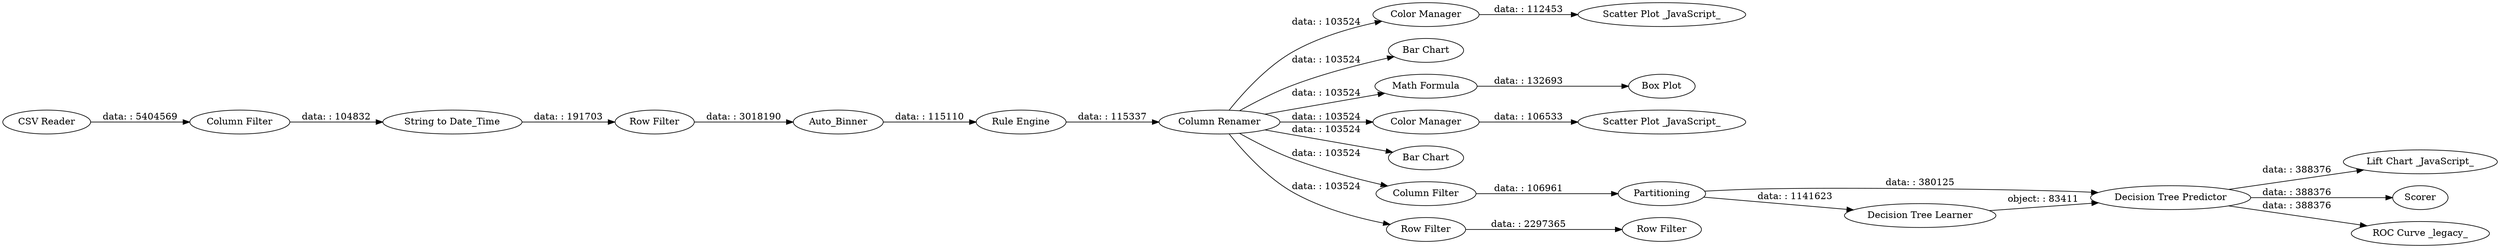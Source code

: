 digraph {
	"6686727616513302426_31" [label="Color Manager"]
	"6686727616513302426_33" [label="Bar Chart"]
	"-7537858106843817055_42" [label="Row Filter"]
	"6686727616513302426_56" [label="Scatter Plot _JavaScript_"]
	"6686727616513302426_67" [label="Lift Chart _JavaScript_"]
	"6686727616513302426_65" [label="Decision Tree Predictor"]
	"-7537858106843817055_47" [label="String to Date_Time"]
	"6686727616513302426_66" [label=Partitioning]
	"6686727616513302426_68" [label=Scorer]
	"6686727616513302426_62" [label="Decision Tree Learner"]
	"6686727616513302426_51" [label="CSV Reader"]
	"6686727616513302426_71" [label="Math Formula"]
	"6686727616513302426_57" [label="Color Manager"]
	"6686727616513302426_34" [label="Bar Chart"]
	"6686727616513302426_32" [label="Box Plot"]
	"-7537858106843817055_46" [label="Column Filter"]
	"-7537858106843817055_55" [label=Auto_Binner]
	"-7537858106843817055_56" [label="Column Renamer"]
	"-7537858106843817055_39" [label="Rule Engine"]
	"6686727616513302426_69" [label="ROC Curve _legacy_"]
	"6686727616513302426_70" [label="Column Filter"]
	"6686727616513302426_53" [label="Row Filter"]
	"6686727616513302426_30" [label="Scatter Plot _JavaScript_"]
	"6686727616513302426_52" [label="Row Filter"]
	"-7537858106843817055_46" -> "-7537858106843817055_47" [label="data: : 104832"]
	"6686727616513302426_31" -> "6686727616513302426_30" [label="data: : 112453"]
	"6686727616513302426_66" -> "6686727616513302426_65" [label="data: : 380125"]
	"-7537858106843817055_56" -> "6686727616513302426_71" [label="data: : 103524"]
	"6686727616513302426_65" -> "6686727616513302426_69" [label="data: : 388376"]
	"-7537858106843817055_56" -> "6686727616513302426_31" [label="data: : 103524"]
	"6686727616513302426_71" -> "6686727616513302426_32" [label="data: : 132693"]
	"-7537858106843817055_56" -> "6686727616513302426_70" [label="data: : 103524"]
	"6686727616513302426_62" -> "6686727616513302426_65" [label="object: : 83411"]
	"6686727616513302426_70" -> "6686727616513302426_66" [label="data: : 106961"]
	"-7537858106843817055_55" -> "-7537858106843817055_39" [label="data: : 115110"]
	"-7537858106843817055_56" -> "6686727616513302426_34" [label="data: : 103524"]
	"6686727616513302426_52" -> "6686727616513302426_53" [label="data: : 2297365"]
	"6686727616513302426_57" -> "6686727616513302426_56" [label="data: : 106533"]
	"-7537858106843817055_56" -> "6686727616513302426_33" [label="data: : 103524"]
	"-7537858106843817055_56" -> "6686727616513302426_52" [label="data: : 103524"]
	"-7537858106843817055_47" -> "-7537858106843817055_42" [label="data: : 191703"]
	"6686727616513302426_65" -> "6686727616513302426_68" [label="data: : 388376"]
	"-7537858106843817055_56" -> "6686727616513302426_57" [label="data: : 103524"]
	"-7537858106843817055_42" -> "-7537858106843817055_55" [label="data: : 3018190"]
	"-7537858106843817055_39" -> "-7537858106843817055_56" [label="data: : 115337"]
	"6686727616513302426_51" -> "-7537858106843817055_46" [label="data: : 5404569"]
	"6686727616513302426_65" -> "6686727616513302426_67" [label="data: : 388376"]
	"6686727616513302426_66" -> "6686727616513302426_62" [label="data: : 1141623"]
	rankdir=LR
}
